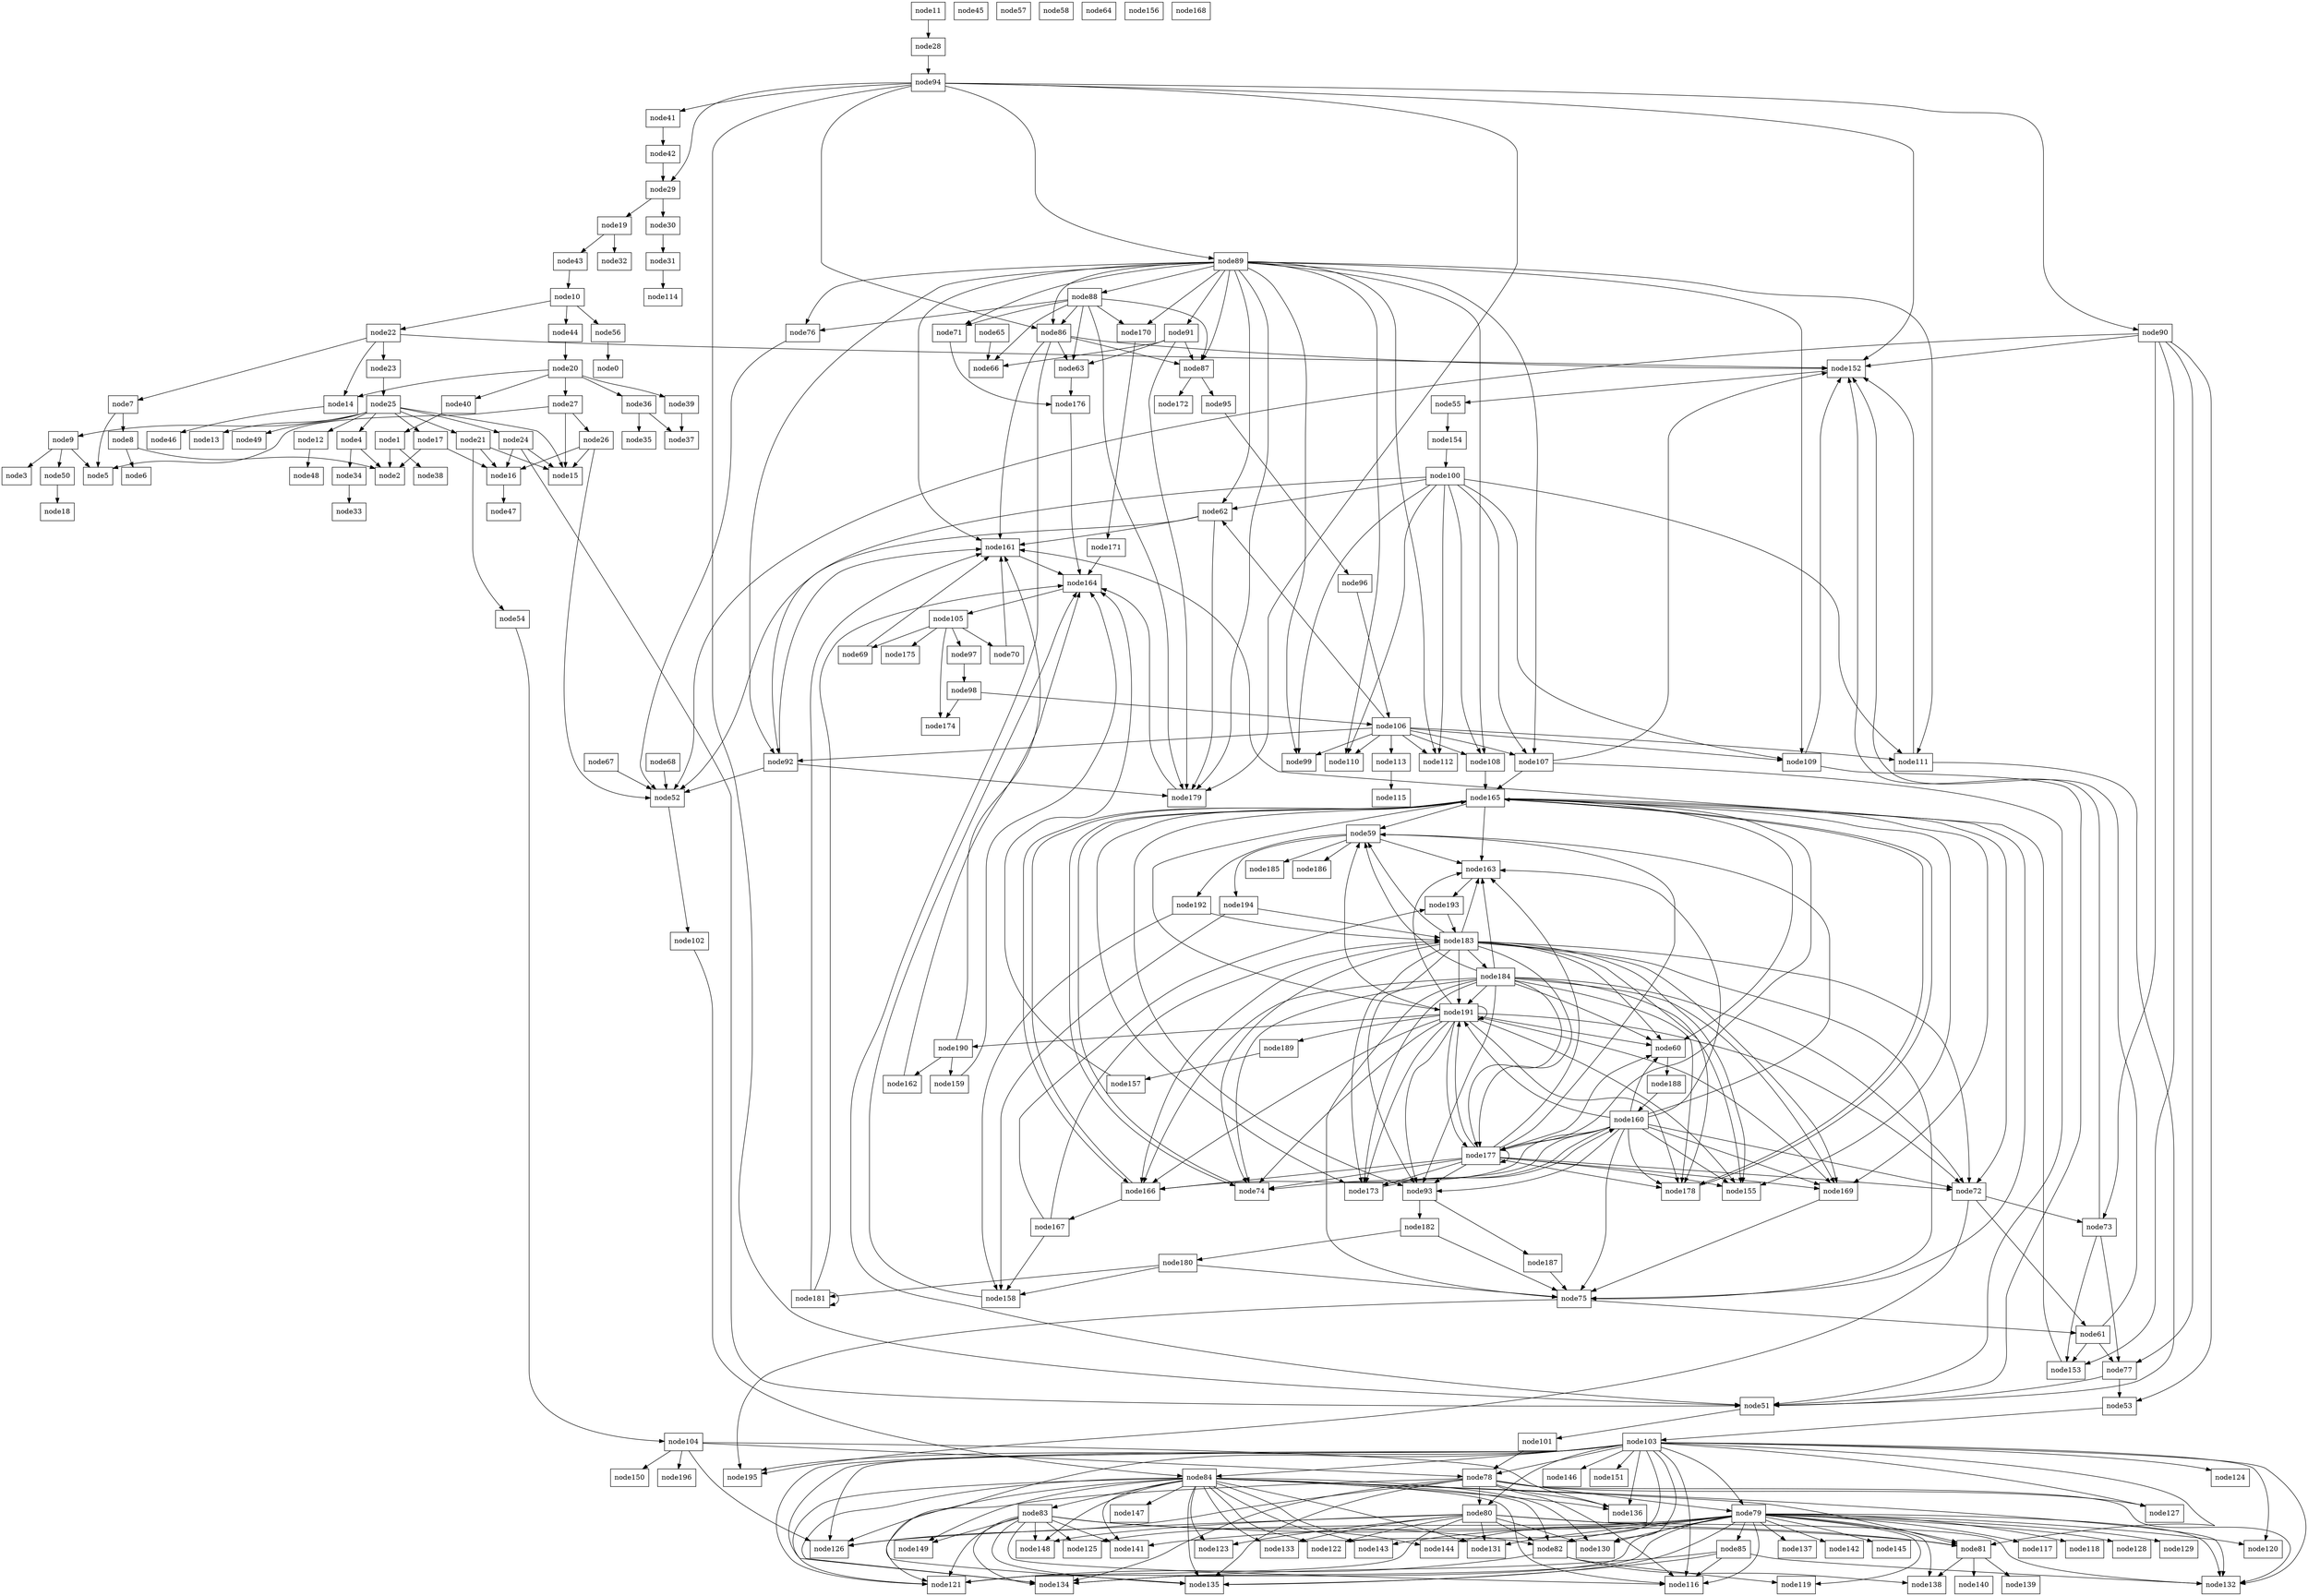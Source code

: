 digraph "Call graph" {
node0 [shape=record, mlabel="{yahh}"];
node1 [shape=record, mlabel="{yahh}"];
node2 [shape=record, mlabel="{yahh}"];
node3 [shape=record, mlabel="{yahh}"];
node4 [shape=record, mlabel="{yahh}"];
node5 [shape=record, mlabel="{yahh}"];
node6 [shape=record, mlabel="{yahh}"];
node7 [shape=record, mlabel="{yahh}"];
node8 [shape=record, mlabel="{yahh}"];
node9 [shape=record, mlabel="{yahh}"];
node10 [shape=record, mlabel="{yahh}"];
node11 [shape=record, mlabel="{yahh}"];
node12 [shape=record, mlabel="{yahh}"];
node13 [shape=record, mlabel="{yahh}"];
node14 [shape=record, mlabel="{yahh}"];
node15 [shape=record, mlabel="{yahh}"];
node16 [shape=record, mlabel="{yahh}"];
node17 [shape=record, mlabel="{yahh}"];
node18 [shape=record, mlabel="{yahh}"];
node19 [shape=record, mlabel="{yahh}"];
node20 [shape=record, mlabel="{yahh}"];
node21 [shape=record, mlabel="{yahh}"];
node22 [shape=record, mlabel="{yahh}"];
node23 [shape=record, mlabel="{yahh}"];
node24 [shape=record, mlabel="{yahh}"];
node25 [shape=record, mlabel="{yahh}"];
node26 [shape=record, mlabel="{yahh}"];
node27 [shape=record, mlabel="{yahh}"];
node28 [shape=record, mlabel="{yahh}"];
node29 [shape=record, mlabel="{yahh}"];
node30 [shape=record, mlabel="{yahh}"];
node31 [shape=record, mlabel="{yahh}"];
node32 [shape=record, mlabel="{yahh}"];
node33 [shape=record, mlabel="{yahh}"];
node34 [shape=record, mlabel="{yahh}"];
node35 [shape=record, mlabel="{yahh}"];
node36 [shape=record, mlabel="{yahh}"];
node37 [shape=record, mlabel="{yahh}"];
node38 [shape=record, mlabel="{yahh}"];
node39 [shape=record, mlabel="{yahh}"];
node40 [shape=record, mlabel="{yahh}"];
node41 [shape=record, mlabel="{yahh}"];
node42 [shape=record, mlabel="{yahh}"];
node43 [shape=record, mlabel="{yahh}"];
node44 [shape=record, mlabel="{yahh}"];
node45 [shape=record, mlabel="{yahh}"];
node46 [shape=record, mlabel="{yahh}"];
node47 [shape=record, mlabel="{yahh}"];
node48 [shape=record, mlabel="{yahh}"];
node49 [shape=record, mlabel="{yahh}"];
node50 [shape=record, mlabel="{yahh}"];
node51 [shape=record, mlabel="{yahh}"];
node52 [shape=record, mlabel="{yahh}"];
node53 [shape=record, mlabel="{yahh}"];
node54 [shape=record, mlabel="{yahh}"];
node55 [shape=record, mlabel="{yahh}"];
node56 [shape=record, mlabel="{yahh}"];
node57 [shape=record, mlabel="{yahh}"];
node58 [shape=record, mlabel="{yahh}"];
node59 [shape=record, mlabel="{yahh}"];
node60 [shape=record, mlabel="{yahh}"];
node61 [shape=record, mlabel="{yahh}"];
node62 [shape=record, mlabel="{yahh}"];
node63 [shape=record, mlabel="{yahh}"];
node64 [shape=record, mlabel="{yahh}"];
node65 [shape=record, mlabel="{yahh}"];
node66 [shape=record, mlabel="{yahh}"];
node67 [shape=record, mlabel="{yahh}"];
node68 [shape=record, mlabel="{yahh}"];
node69 [shape=record, mlabel="{yahh}"];
node70 [shape=record, mlabel="{yahh}"];
node71 [shape=record, mlabel="{yahh}"];
node72 [shape=record, mlabel="{yahh}"];
node73 [shape=record, mlabel="{yahh}"];
node74 [shape=record, mlabel="{yahh}"];
node75 [shape=record, mlabel="{yahh}"];
node76 [shape=record, mlabel="{yahh}"];
node77 [shape=record, mlabel="{yahh}"];
node78 [shape=record, mlabel="{yahh}"];
node79 [shape=record, mlabel="{yahh}"];
node80 [shape=record, mlabel="{yahh}"];
node81 [shape=record, mlabel="{yahh}"];
node82 [shape=record, mlabel="{yahh}"];
node83 [shape=record, mlabel="{yahh}"];
node84 [shape=record, mlabel="{yahh}"];
node85 [shape=record, mlabel="{yahh}"];
node86 [shape=record, mlabel="{yahh}"];
node87 [shape=record, mlabel="{yahh}"];
node88 [shape=record, mlabel="{yahh}"];
node89 [shape=record, mlabel="{yahh}"];
node90 [shape=record, mlabel="{yahh}"];
node91 [shape=record, mlabel="{yahh}"];
node92 [shape=record, mlabel="{yahh}"];
node93 [shape=record, mlabel="{yahh}"];
node94 [shape=record, mlabel="{yahh}"];
node95 [shape=record, mlabel="{yahh}"];
node96 [shape=record, mlabel="{yahh}"];
node97 [shape=record, mlabel="{yahh}"];
node98 [shape=record, mlabel="{yahh}"];
node99 [shape=record, mlabel="{yahh}"];
node100 [shape=record, mlabel="{yahh}"];
node101 [shape=record, mlabel="{yahh}"];
node102 [shape=record, mlabel="{yahh}"];
node103 [shape=record, mlabel="{yahh}"];
node104 [shape=record, mlabel="{yahh}"];
node105 [shape=record, mlabel="{yahh}"];
node106 [shape=record, mlabel="{yahh}"];
node107 [shape=record, mlabel="{yahh}"];
node108 [shape=record, mlabel="{yahh}"];
node109 [shape=record, mlabel="{yahh}"];
node110 [shape=record, mlabel="{yahh}"];
node111 [shape=record, mlabel="{yahh}"];
node112 [shape=record, mlabel="{yahh}"];
node113 [shape=record, mlabel="{yahh}"];
node114 [shape=record, mlabel="{yahh}"];
node115 [shape=record, mlabel="{yahh}"];
node116 [shape=record, mlabel="{yahh}"];
node117 [shape=record, mlabel="{yahh}"];
node118 [shape=record, mlabel="{yahh}"];
node119 [shape=record, mlabel="{yahh}"];
node120 [shape=record, mlabel="{yahh}"];
node121 [shape=record, mlabel="{yahh}"];
node122 [shape=record, mlabel="{yahh}"];
node123 [shape=record, mlabel="{yahh}"];
node124 [shape=record, mlabel="{yahh}"];
node125 [shape=record, mlabel="{yahh}"];
node126 [shape=record, mlabel="{yahh}"];
node127 [shape=record, mlabel="{yahh}"];
node128 [shape=record, mlabel="{yahh}"];
node129 [shape=record, mlabel="{yahh}"];
node130 [shape=record, mlabel="{yahh}"];
node131 [shape=record, mlabel="{yahh}"];
node132 [shape=record, mlabel="{yahh}"];
node133 [shape=record, mlabel="{yahh}"];
node134 [shape=record, mlabel="{yahh}"];
node135 [shape=record, mlabel="{yahh}"];
node136 [shape=record, mlabel="{yahh}"];
node137 [shape=record, mlabel="{yahh}"];
node138 [shape=record, mlabel="{yahh}"];
node139 [shape=record, mlabel="{yahh}"];
node140 [shape=record, mlabel="{yahh}"];
node141 [shape=record, mlabel="{yahh}"];
node142 [shape=record, mlabel="{yahh}"];
node143 [shape=record, mlabel="{yahh}"];
node144 [shape=record, mlabel="{yahh}"];
node145 [shape=record, mlabel="{yahh}"];
node146 [shape=record, mlabel="{yahh}"];
node147 [shape=record, mlabel="{yahh}"];
node148 [shape=record, mlabel="{yahh}"];
node149 [shape=record, mlabel="{yahh}"];
node150 [shape=record, mlabel="{yahh}"];
node151 [shape=record, mlabel="{yahh}"];
node152 [shape=record, mlabel="{yahh}"];
node153 [shape=record, mlabel="{yahh}"];
node154 [shape=record, mlabel="{yahh}"];
node155 [shape=record, mlabel="{yahh}"];
node156 [shape=record, mlabel="{yahh}"];
node157 [shape=record, mlabel="{yahh}"];
node158 [shape=record, mlabel="{yahh}"];
node159 [shape=record, mlabel="{yahh}"];
node160 [shape=record, mlabel="{yahh}"];
node161 [shape=record, mlabel="{yahh}"];
node162 [shape=record, mlabel="{yahh}"];
node163 [shape=record, mlabel="{yahh}"];
node164 [shape=record, mlabel="{yahh}"];
node165 [shape=record, mlabel="{yahh}"];
node166 [shape=record, mlabel="{yahh}"];
node167 [shape=record, mlabel="{yahh}"];
node168 [shape=record, mlabel="{yahh}"];
node169 [shape=record, mlabel="{yahh}"];
node170 [shape=record, mlabel="{yahh}"];
node171 [shape=record, mlabel="{yahh}"];
node172 [shape=record, mlabel="{yahh}"];
node173 [shape=record, mlabel="{yahh}"];
node174 [shape=record, mlabel="{yahh}"];
node175 [shape=record, mlabel="{yahh}"];
node176 [shape=record, mlabel="{yahh}"];
node177 [shape=record, mlabel="{yahh}"];
node178 [shape=record, mlabel="{yahh}"];
node179 [shape=record, mlabel="{yahh}"];
node180 [shape=record, mlabel="{yahh}"];
node181 [shape=record, mlabel="{yahh}"];
node182 [shape=record, mlabel="{yahh}"];
node183 [shape=record, mlabel="{yahh}"];
node184 [shape=record, mlabel="{yahh}"];
node185 [shape=record, mlabel="{yahh}"];
node186 [shape=record, mlabel="{yahh}"];
node187 [shape=record, mlabel="{yahh}"];
node188 [shape=record, mlabel="{yahh}"];
node189 [shape=record, mlabel="{yahh}"];
node190 [shape=record, mlabel="{yahh}"];
node191 [shape=record, mlabel="{yahh}"];
node192 [shape=record, mlabel="{yahh}"];
node193 [shape=record, mlabel="{yahh}"];
node194 [shape=record, mlabel="{yahh}"];
node195 [shape=record, mlabel="{yahh}"];
node196 [shape=record, mlabel="{yahh}"];
node1 -> node2;

node1 -> node38;

node4 -> node2;

node4 -> node34;

node7 -> node5;

node7 -> node8;

node8 -> node2;

node8 -> node6;

node9 -> node3;

node9 -> node5;

node9 -> node50;

node10 -> node22;

node10 -> node44;

node10 -> node56;

node11 -> node28;

node12 -> node48;

node14 -> node46;

node16 -> node47;

node17 -> node2;

node17 -> node16;

node19 -> node32;

node19 -> node43;

node20 -> node14;

node20 -> node27;

node20 -> node36;

node20 -> node39;

node20 -> node40;

node21 -> node15;

node21 -> node16;

node21 -> node54;

node22 -> node7;

node22 -> node14;

node22 -> node23;

node22 -> node152;

node23 -> node25;

node24 -> node15;

node24 -> node16;

node24 -> node51;

node25 -> node4;

node25 -> node9;

node25 -> node12;

node25 -> node13;

node25 -> node15;

node25 -> node17;

node25 -> node21;

node25 -> node24;

node25 -> node49;

node26 -> node15;

node26 -> node16;

node26 -> node52;

node27 -> node5;

node27 -> node15;

node27 -> node26;

node28 -> node94;

node29 -> node19;

node29 -> node30;

node30 -> node31;

node31 -> node114;

node34 -> node33;

node36 -> node35;

node36 -> node37;

node39 -> node37;

node40 -> node1;

node41 -> node42;

node42 -> node29;

node43 -> node10;

node44 -> node20;

node50 -> node18;

node51 -> node101;

node52 -> node102;

node53 -> node103;

node54 -> node104;

node55 -> node154;

node56 -> node0;

node59 -> node163;

node59 -> node185;

node59 -> node186;

node59 -> node192;

node59 -> node194;

node60 -> node188;

node61 -> node77;

node61 -> node152;

node61 -> node153;

node62 -> node52;

node62 -> node161;

node62 -> node179;

node63 -> node176;

node65 -> node66;

node67 -> node52;

node68 -> node52;

node69 -> node161;

node70 -> node161;

node71 -> node176;

node72 -> node61;

node72 -> node73;

node72 -> node195;

node73 -> node77;

node73 -> node152;

node73 -> node153;

node74 -> node165;

node75 -> node61;

node75 -> node195;

node76 -> node52;

node77 -> node51;

node77 -> node53;

node78 -> node79;

node78 -> node80;

node78 -> node116;

node78 -> node121;

node78 -> node126;

node78 -> node127;

node78 -> node132;

node78 -> node134;

node78 -> node135;

node78 -> node136;

node79 -> node81;

node79 -> node82;

node79 -> node85;

node79 -> node116;

node79 -> node117;

node79 -> node118;

node79 -> node119;

node79 -> node120;

node79 -> node121;

node79 -> node125;

node79 -> node128;

node79 -> node129;

node79 -> node130;

node79 -> node131;

node79 -> node132;

node79 -> node134;

node79 -> node135;

node79 -> node137;

node79 -> node138;

node79 -> node141;

node79 -> node142;

node79 -> node143;

node79 -> node144;

node79 -> node145;

node80 -> node81;

node80 -> node82;

node80 -> node121;

node80 -> node122;

node80 -> node123;

node80 -> node126;

node80 -> node130;

node80 -> node131;

node80 -> node132;

node80 -> node133;

node80 -> node148;

node81 -> node138;

node81 -> node139;

node81 -> node140;

node82 -> node119;

node82 -> node121;

node82 -> node138;

node83 -> node81;

node83 -> node82;

node83 -> node116;

node83 -> node121;

node83 -> node125;

node83 -> node134;

node83 -> node135;

node83 -> node141;

node83 -> node148;

node83 -> node149;

node84 -> node81;

node84 -> node82;

node84 -> node83;

node84 -> node116;

node84 -> node121;

node84 -> node122;

node84 -> node123;

node84 -> node126;

node84 -> node130;

node84 -> node131;

node84 -> node132;

node84 -> node133;

node84 -> node134;

node84 -> node135;

node84 -> node136;

node84 -> node141;

node84 -> node143;

node84 -> node144;

node84 -> node147;

node84 -> node148;

node84 -> node149;

node85 -> node116;

node85 -> node132;

node85 -> node134;

node85 -> node135;

node86 -> node51;

node86 -> node63;

node86 -> node87;

node86 -> node152;

node86 -> node161;

node87 -> node95;

node87 -> node172;

node88 -> node63;

node88 -> node66;

node88 -> node71;

node88 -> node76;

node88 -> node86;

node88 -> node87;

node88 -> node170;

node88 -> node179;

node89 -> node62;

node89 -> node71;

node89 -> node76;

node89 -> node86;

node89 -> node87;

node89 -> node88;

node89 -> node91;

node89 -> node92;

node89 -> node99;

node89 -> node107;

node89 -> node108;

node89 -> node109;

node89 -> node110;

node89 -> node111;

node89 -> node112;

node89 -> node161;

node89 -> node170;

node89 -> node179;

node90 -> node52;

node90 -> node53;

node90 -> node73;

node90 -> node77;

node90 -> node152;

node90 -> node153;

node91 -> node63;

node91 -> node66;

node91 -> node87;

node91 -> node179;

node92 -> node52;

node92 -> node161;

node92 -> node179;

node93 -> node182;

node93 -> node187;

node94 -> node29;

node94 -> node41;

node94 -> node51;

node94 -> node86;

node94 -> node89;

node94 -> node90;

node94 -> node152;

node94 -> node179;

node95 -> node96;

node96 -> node106;

node97 -> node98;

node98 -> node106;

node98 -> node174;

node100 -> node62;

node100 -> node92;

node100 -> node99;

node100 -> node107;

node100 -> node108;

node100 -> node109;

node100 -> node110;

node100 -> node111;

node100 -> node112;

node101 -> node78;

node102 -> node84;

node103 -> node78;

node103 -> node79;

node103 -> node80;

node103 -> node81;

node103 -> node84;

node103 -> node116;

node103 -> node120;

node103 -> node121;

node103 -> node122;

node103 -> node124;

node103 -> node126;

node103 -> node127;

node103 -> node130;

node103 -> node132;

node103 -> node134;

node103 -> node135;

node103 -> node136;

node103 -> node146;

node103 -> node151;

node103 -> node195;

node104 -> node78;

node104 -> node126;

node104 -> node136;

node104 -> node150;

node104 -> node196;

node105 -> node69;

node105 -> node70;

node105 -> node97;

node105 -> node174;

node105 -> node175;

node106 -> node62;

node106 -> node92;

node106 -> node99;

node106 -> node107;

node106 -> node108;

node106 -> node109;

node106 -> node110;

node106 -> node111;

node106 -> node112;

node106 -> node113;

node107 -> node51;

node107 -> node152;

node107 -> node165;

node108 -> node165;

node109 -> node51;

node109 -> node152;

node111 -> node51;

node111 -> node152;

node113 -> node115;

node152 -> node55;

node153 -> node161;

node154 -> node100;

node157 -> node164;

node158 -> node164;

node159 -> node164;

node160 -> node59;

node160 -> node60;

node160 -> node72;

node160 -> node74;

node160 -> node75;

node160 -> node93;

node160 -> node155;

node160 -> node163;

node160 -> node166;

node160 -> node169;

node160 -> node173;

node160 -> node177;

node160 -> node178;

node160 -> node191;

node161 -> node164;

node162 -> node164;

node163 -> node193;

node164 -> node105;

node165 -> node59;

node165 -> node60;

node165 -> node72;

node165 -> node74;

node165 -> node75;

node165 -> node93;

node165 -> node155;

node165 -> node163;

node165 -> node166;

node165 -> node169;

node165 -> node173;

node165 -> node177;

node165 -> node178;

node165 -> node191;

node166 -> node165;

node166 -> node167;

node167 -> node158;

node167 -> node183;

node167 -> node193;

node169 -> node75;

node170 -> node171;

node171 -> node164;

node173 -> node160;

node176 -> node164;

node177 -> node59;

node177 -> node60;

node177 -> node72;

node177 -> node74;

node177 -> node93;

node177 -> node155;

node177 -> node163;

node177 -> node166;

node177 -> node169;

node177 -> node173;

node177 -> node177;

node177 -> node178;

node177 -> node191;

node178 -> node165;

node179 -> node164;

node180 -> node75;

node180 -> node158;

node180 -> node181;

node181 -> node161;

node181 -> node164;

node181 -> node181;

node182 -> node75;

node182 -> node180;

node183 -> node59;

node183 -> node60;

node183 -> node72;

node183 -> node74;

node183 -> node75;

node183 -> node93;

node183 -> node155;

node183 -> node163;

node183 -> node166;

node183 -> node169;

node183 -> node173;

node183 -> node177;

node183 -> node178;

node183 -> node184;

node183 -> node191;

node184 -> node59;

node184 -> node60;

node184 -> node72;

node184 -> node74;

node184 -> node75;

node184 -> node93;

node184 -> node155;

node184 -> node163;

node184 -> node166;

node184 -> node169;

node184 -> node173;

node184 -> node177;

node184 -> node178;

node184 -> node191;

node187 -> node75;

node188 -> node160;

node189 -> node157;

node190 -> node159;

node190 -> node161;

node190 -> node162;

node191 -> node59;

node191 -> node60;

node191 -> node72;

node191 -> node74;

node191 -> node93;

node191 -> node155;

node191 -> node163;

node191 -> node166;

node191 -> node169;

node191 -> node173;

node191 -> node177;

node191 -> node178;

node191 -> node189;

node191 -> node190;

node191 -> node191;

node192 -> node158;

node192 -> node183;

node193 -> node183;

node194 -> node158;

node194 -> node183;

}